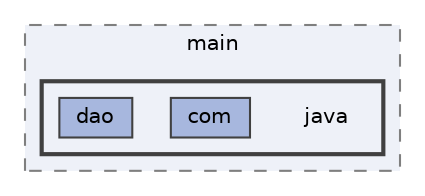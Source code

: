 digraph "src/main/java"
{
 // LATEX_PDF_SIZE
  bgcolor="transparent";
  edge [fontname=Helvetica,fontsize=10,labelfontname=Helvetica,labelfontsize=10];
  node [fontname=Helvetica,fontsize=10,shape=box,height=0.2,width=0.4];
  compound=true
  subgraph clusterdir_590bf56924aff58c10d95bd42813ac13 {
    graph [ bgcolor="#eef1f8", pencolor="grey50", label="main", fontname=Helvetica,fontsize=10 style="filled,dashed", URL="dir_590bf56924aff58c10d95bd42813ac13.html",tooltip=""]
  subgraph clusterdir_e2a136d08d77e25eefaf3331b5890b01 {
    graph [ bgcolor="#eef1f8", pencolor="grey25", label="", fontname=Helvetica,fontsize=10 style="filled,bold", URL="dir_e2a136d08d77e25eefaf3331b5890b01.html",tooltip=""]
    dir_e2a136d08d77e25eefaf3331b5890b01 [shape=plaintext, label="java"];
  dir_aa43b82efe89ebf4c1a77c075a77d09f [label="com", fillcolor="#a7b7de", color="grey25", style="filled", URL="dir_aa43b82efe89ebf4c1a77c075a77d09f.html",tooltip=""];
  dir_2ccbe746fbb5b63578ce553d8974a717 [label="dao", fillcolor="#a7b7de", color="grey25", style="filled", URL="dir_2ccbe746fbb5b63578ce553d8974a717.html",tooltip=""];
  }
  }
}
